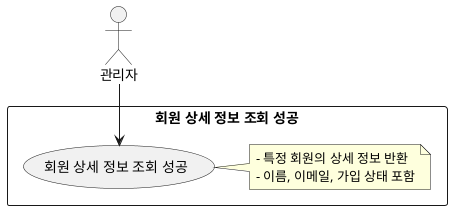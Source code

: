 @startuml
actor "관리자" as Admin

rectangle "회원 상세 정보 조회 성공" {
  usecase "회원 상세 정보 조회 성공" as UC1_2_success
  note right
  - 특정 회원의 상세 정보 반환
  - 이름, 이메일, 가입 상태 포함
  end note
}

Admin --> UC1_2_success
@enduml
